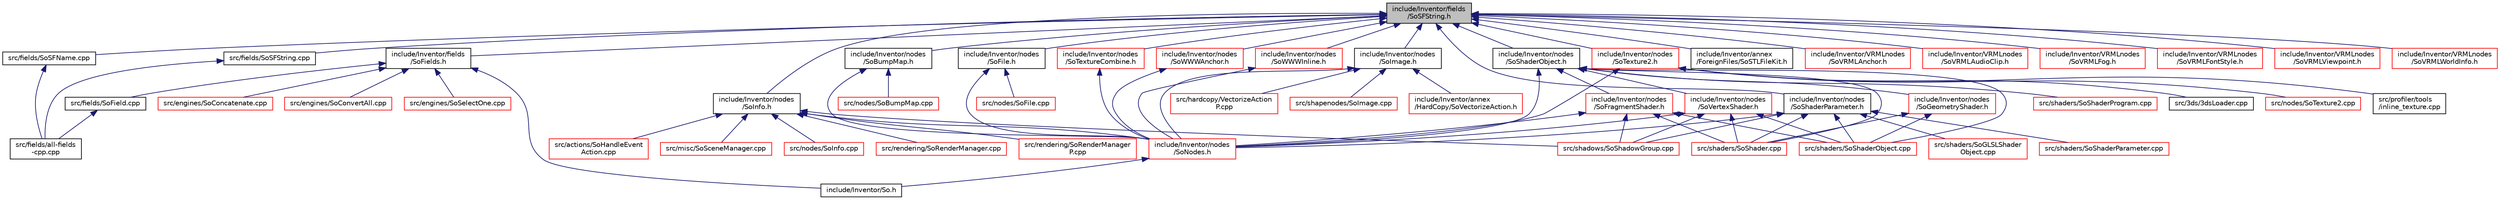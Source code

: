 digraph "include/Inventor/fields/SoSFString.h"
{
 // LATEX_PDF_SIZE
  edge [fontname="Helvetica",fontsize="10",labelfontname="Helvetica",labelfontsize="10"];
  node [fontname="Helvetica",fontsize="10",shape=record];
  Node1 [label="include/Inventor/fields\l/SoSFString.h",height=0.2,width=0.4,color="black", fillcolor="grey75", style="filled", fontcolor="black",tooltip=" "];
  Node1 -> Node2 [dir="back",color="midnightblue",fontsize="10",style="solid",fontname="Helvetica"];
  Node2 [label="src/fields/SoSFName.cpp",height=0.2,width=0.4,color="black", fillcolor="white", style="filled",URL="$SoSFName_8cpp.html",tooltip=" "];
  Node2 -> Node3 [dir="back",color="midnightblue",fontsize="10",style="solid",fontname="Helvetica"];
  Node3 [label="src/fields/all-fields\l-cpp.cpp",height=0.2,width=0.4,color="black", fillcolor="white", style="filled",URL="$all-fields-cpp_8cpp.html",tooltip=" "];
  Node1 -> Node4 [dir="back",color="midnightblue",fontsize="10",style="solid",fontname="Helvetica"];
  Node4 [label="src/fields/SoSFString.cpp",height=0.2,width=0.4,color="black", fillcolor="white", style="filled",URL="$SoSFString_8cpp.html",tooltip=" "];
  Node4 -> Node3 [dir="back",color="midnightblue",fontsize="10",style="solid",fontname="Helvetica"];
  Node1 -> Node5 [dir="back",color="midnightblue",fontsize="10",style="solid",fontname="Helvetica"];
  Node5 [label="include/Inventor/annex\l/ForeignFiles/SoSTLFileKit.h",height=0.2,width=0.4,color="black", fillcolor="white", style="filled",URL="$SoSTLFileKit_8h.html",tooltip=" "];
  Node1 -> Node6 [dir="back",color="midnightblue",fontsize="10",style="solid",fontname="Helvetica"];
  Node6 [label="include/Inventor/fields\l/SoFields.h",height=0.2,width=0.4,color="black", fillcolor="white", style="filled",URL="$SoFields_8h.html",tooltip=" "];
  Node6 -> Node7 [dir="back",color="midnightblue",fontsize="10",style="solid",fontname="Helvetica"];
  Node7 [label="src/engines/SoConcatenate.cpp",height=0.2,width=0.4,color="red", fillcolor="white", style="filled",URL="$SoConcatenate_8cpp.html",tooltip=" "];
  Node6 -> Node9 [dir="back",color="midnightblue",fontsize="10",style="solid",fontname="Helvetica"];
  Node9 [label="src/engines/SoConvertAll.cpp",height=0.2,width=0.4,color="red", fillcolor="white", style="filled",URL="$SoConvertAll_8cpp.html",tooltip=" "];
  Node6 -> Node10 [dir="back",color="midnightblue",fontsize="10",style="solid",fontname="Helvetica"];
  Node10 [label="src/engines/SoSelectOne.cpp",height=0.2,width=0.4,color="red", fillcolor="white", style="filled",URL="$SoSelectOne_8cpp.html",tooltip=" "];
  Node6 -> Node11 [dir="back",color="midnightblue",fontsize="10",style="solid",fontname="Helvetica"];
  Node11 [label="src/fields/SoField.cpp",height=0.2,width=0.4,color="black", fillcolor="white", style="filled",URL="$SoField_8cpp.html",tooltip=" "];
  Node11 -> Node3 [dir="back",color="midnightblue",fontsize="10",style="solid",fontname="Helvetica"];
  Node6 -> Node12 [dir="back",color="midnightblue",fontsize="10",style="solid",fontname="Helvetica"];
  Node12 [label="include/Inventor/So.h",height=0.2,width=0.4,color="black", fillcolor="white", style="filled",URL="$So_8h.html",tooltip=" "];
  Node1 -> Node13 [dir="back",color="midnightblue",fontsize="10",style="solid",fontname="Helvetica"];
  Node13 [label="include/Inventor/nodes\l/SoBumpMap.h",height=0.2,width=0.4,color="black", fillcolor="white", style="filled",URL="$SoBumpMap_8h.html",tooltip=" "];
  Node13 -> Node14 [dir="back",color="midnightblue",fontsize="10",style="solid",fontname="Helvetica"];
  Node14 [label="src/nodes/SoBumpMap.cpp",height=0.2,width=0.4,color="red", fillcolor="white", style="filled",URL="$SoBumpMap_8cpp.html",tooltip=" "];
  Node13 -> Node16 [dir="back",color="midnightblue",fontsize="10",style="solid",fontname="Helvetica"];
  Node16 [label="include/Inventor/nodes\l/SoNodes.h",height=0.2,width=0.4,color="red", fillcolor="white", style="filled",URL="$SoNodes_8h.html",tooltip=" "];
  Node16 -> Node12 [dir="back",color="midnightblue",fontsize="10",style="solid",fontname="Helvetica"];
  Node1 -> Node21 [dir="back",color="midnightblue",fontsize="10",style="solid",fontname="Helvetica"];
  Node21 [label="include/Inventor/nodes\l/SoFile.h",height=0.2,width=0.4,color="black", fillcolor="white", style="filled",URL="$SoFile_8h.html",tooltip=" "];
  Node21 -> Node22 [dir="back",color="midnightblue",fontsize="10",style="solid",fontname="Helvetica"];
  Node22 [label="src/nodes/SoFile.cpp",height=0.2,width=0.4,color="red", fillcolor="white", style="filled",URL="$SoFile_8cpp.html",tooltip=" "];
  Node21 -> Node16 [dir="back",color="midnightblue",fontsize="10",style="solid",fontname="Helvetica"];
  Node1 -> Node23 [dir="back",color="midnightblue",fontsize="10",style="solid",fontname="Helvetica"];
  Node23 [label="include/Inventor/nodes\l/SoImage.h",height=0.2,width=0.4,color="black", fillcolor="white", style="filled",URL="$SoImage_8h.html",tooltip=" "];
  Node23 -> Node24 [dir="back",color="midnightblue",fontsize="10",style="solid",fontname="Helvetica"];
  Node24 [label="src/hardcopy/VectorizeAction\lP.cpp",height=0.2,width=0.4,color="red", fillcolor="white", style="filled",URL="$VectorizeActionP_8cpp.html",tooltip=" "];
  Node23 -> Node26 [dir="back",color="midnightblue",fontsize="10",style="solid",fontname="Helvetica"];
  Node26 [label="src/shapenodes/SoImage.cpp",height=0.2,width=0.4,color="red", fillcolor="white", style="filled",URL="$SoImage_8cpp.html",tooltip=" "];
  Node23 -> Node28 [dir="back",color="midnightblue",fontsize="10",style="solid",fontname="Helvetica"];
  Node28 [label="include/Inventor/annex\l/HardCopy/SoVectorizeAction.h",height=0.2,width=0.4,color="red", fillcolor="white", style="filled",URL="$SoVectorizeAction_8h.html",tooltip=" "];
  Node23 -> Node16 [dir="back",color="midnightblue",fontsize="10",style="solid",fontname="Helvetica"];
  Node1 -> Node34 [dir="back",color="midnightblue",fontsize="10",style="solid",fontname="Helvetica"];
  Node34 [label="include/Inventor/nodes\l/SoInfo.h",height=0.2,width=0.4,color="black", fillcolor="white", style="filled",URL="$SoInfo_8h.html",tooltip=" "];
  Node34 -> Node35 [dir="back",color="midnightblue",fontsize="10",style="solid",fontname="Helvetica"];
  Node35 [label="src/actions/SoHandleEvent\lAction.cpp",height=0.2,width=0.4,color="red", fillcolor="white", style="filled",URL="$SoHandleEventAction_8cpp.html",tooltip=" "];
  Node34 -> Node36 [dir="back",color="midnightblue",fontsize="10",style="solid",fontname="Helvetica"];
  Node36 [label="src/misc/SoSceneManager.cpp",height=0.2,width=0.4,color="red", fillcolor="white", style="filled",URL="$SoSceneManager_8cpp.html",tooltip=" "];
  Node34 -> Node38 [dir="back",color="midnightblue",fontsize="10",style="solid",fontname="Helvetica"];
  Node38 [label="src/nodes/SoInfo.cpp",height=0.2,width=0.4,color="red", fillcolor="white", style="filled",URL="$SoInfo_8cpp.html",tooltip=" "];
  Node34 -> Node39 [dir="back",color="midnightblue",fontsize="10",style="solid",fontname="Helvetica"];
  Node39 [label="src/rendering/SoRenderManager.cpp",height=0.2,width=0.4,color="red", fillcolor="white", style="filled",URL="$SoRenderManager_8cpp.html",tooltip=" "];
  Node34 -> Node41 [dir="back",color="midnightblue",fontsize="10",style="solid",fontname="Helvetica"];
  Node41 [label="src/rendering/SoRenderManager\lP.cpp",height=0.2,width=0.4,color="red", fillcolor="white", style="filled",URL="$SoRenderManagerP_8cpp.html",tooltip=" "];
  Node34 -> Node42 [dir="back",color="midnightblue",fontsize="10",style="solid",fontname="Helvetica"];
  Node42 [label="src/shadows/SoShadowGroup.cpp",height=0.2,width=0.4,color="red", fillcolor="white", style="filled",URL="$SoShadowGroup_8cpp.html",tooltip=" "];
  Node34 -> Node16 [dir="back",color="midnightblue",fontsize="10",style="solid",fontname="Helvetica"];
  Node1 -> Node44 [dir="back",color="midnightblue",fontsize="10",style="solid",fontname="Helvetica"];
  Node44 [label="include/Inventor/nodes\l/SoShaderObject.h",height=0.2,width=0.4,color="black", fillcolor="white", style="filled",URL="$SoShaderObject_8h.html",tooltip=" "];
  Node44 -> Node45 [dir="back",color="midnightblue",fontsize="10",style="solid",fontname="Helvetica"];
  Node45 [label="src/shaders/SoShader.cpp",height=0.2,width=0.4,color="red", fillcolor="white", style="filled",URL="$SoShader_8cpp.html",tooltip=" "];
  Node44 -> Node47 [dir="back",color="midnightblue",fontsize="10",style="solid",fontname="Helvetica"];
  Node47 [label="src/shaders/SoShaderObject.cpp",height=0.2,width=0.4,color="red", fillcolor="white", style="filled",URL="$SoShaderObject_8cpp.html",tooltip=" "];
  Node44 -> Node48 [dir="back",color="midnightblue",fontsize="10",style="solid",fontname="Helvetica"];
  Node48 [label="src/shaders/SoShaderProgram.cpp",height=0.2,width=0.4,color="red", fillcolor="white", style="filled",URL="$SoShaderProgram_8cpp.html",tooltip=" "];
  Node44 -> Node49 [dir="back",color="midnightblue",fontsize="10",style="solid",fontname="Helvetica"];
  Node49 [label="include/Inventor/nodes\l/SoFragmentShader.h",height=0.2,width=0.4,color="red", fillcolor="white", style="filled",URL="$SoFragmentShader_8h.html",tooltip=" "];
  Node49 -> Node45 [dir="back",color="midnightblue",fontsize="10",style="solid",fontname="Helvetica"];
  Node49 -> Node47 [dir="back",color="midnightblue",fontsize="10",style="solid",fontname="Helvetica"];
  Node49 -> Node42 [dir="back",color="midnightblue",fontsize="10",style="solid",fontname="Helvetica"];
  Node49 -> Node16 [dir="back",color="midnightblue",fontsize="10",style="solid",fontname="Helvetica"];
  Node44 -> Node51 [dir="back",color="midnightblue",fontsize="10",style="solid",fontname="Helvetica"];
  Node51 [label="include/Inventor/nodes\l/SoGeometryShader.h",height=0.2,width=0.4,color="red", fillcolor="white", style="filled",URL="$SoGeometryShader_8h.html",tooltip=" "];
  Node51 -> Node45 [dir="back",color="midnightblue",fontsize="10",style="solid",fontname="Helvetica"];
  Node51 -> Node47 [dir="back",color="midnightblue",fontsize="10",style="solid",fontname="Helvetica"];
  Node44 -> Node16 [dir="back",color="midnightblue",fontsize="10",style="solid",fontname="Helvetica"];
  Node44 -> Node53 [dir="back",color="midnightblue",fontsize="10",style="solid",fontname="Helvetica"];
  Node53 [label="include/Inventor/nodes\l/SoVertexShader.h",height=0.2,width=0.4,color="red", fillcolor="white", style="filled",URL="$SoVertexShader_8h.html",tooltip=" "];
  Node53 -> Node45 [dir="back",color="midnightblue",fontsize="10",style="solid",fontname="Helvetica"];
  Node53 -> Node47 [dir="back",color="midnightblue",fontsize="10",style="solid",fontname="Helvetica"];
  Node53 -> Node42 [dir="back",color="midnightblue",fontsize="10",style="solid",fontname="Helvetica"];
  Node53 -> Node16 [dir="back",color="midnightblue",fontsize="10",style="solid",fontname="Helvetica"];
  Node1 -> Node55 [dir="back",color="midnightblue",fontsize="10",style="solid",fontname="Helvetica"];
  Node55 [label="include/Inventor/nodes\l/SoShaderParameter.h",height=0.2,width=0.4,color="black", fillcolor="white", style="filled",URL="$SoShaderParameter_8h.html",tooltip=" "];
  Node55 -> Node56 [dir="back",color="midnightblue",fontsize="10",style="solid",fontname="Helvetica"];
  Node56 [label="src/shaders/SoGLSLShader\lObject.cpp",height=0.2,width=0.4,color="red", fillcolor="white", style="filled",URL="$SoGLSLShaderObject_8cpp.html",tooltip=" "];
  Node55 -> Node45 [dir="back",color="midnightblue",fontsize="10",style="solid",fontname="Helvetica"];
  Node55 -> Node47 [dir="back",color="midnightblue",fontsize="10",style="solid",fontname="Helvetica"];
  Node55 -> Node57 [dir="back",color="midnightblue",fontsize="10",style="solid",fontname="Helvetica"];
  Node57 [label="src/shaders/SoShaderParameter.cpp",height=0.2,width=0.4,color="red", fillcolor="white", style="filled",URL="$SoShaderParameter_8cpp.html",tooltip=" "];
  Node55 -> Node42 [dir="back",color="midnightblue",fontsize="10",style="solid",fontname="Helvetica"];
  Node55 -> Node16 [dir="back",color="midnightblue",fontsize="10",style="solid",fontname="Helvetica"];
  Node1 -> Node58 [dir="back",color="midnightblue",fontsize="10",style="solid",fontname="Helvetica"];
  Node58 [label="include/Inventor/nodes\l/SoTexture2.h",height=0.2,width=0.4,color="red", fillcolor="white", style="filled",URL="$SoTexture2_8h.html",tooltip=" "];
  Node58 -> Node59 [dir="back",color="midnightblue",fontsize="10",style="solid",fontname="Helvetica"];
  Node59 [label="src/3ds/3dsLoader.cpp",height=0.2,width=0.4,color="black", fillcolor="white", style="filled",URL="$3dsLoader_8cpp.html",tooltip=" "];
  Node58 -> Node60 [dir="back",color="midnightblue",fontsize="10",style="solid",fontname="Helvetica"];
  Node60 [label="src/nodes/SoTexture2.cpp",height=0.2,width=0.4,color="red", fillcolor="white", style="filled",URL="$SoTexture2_8cpp.html",tooltip=" "];
  Node58 -> Node61 [dir="back",color="midnightblue",fontsize="10",style="solid",fontname="Helvetica"];
  Node61 [label="src/profiler/tools\l/inline_texture.cpp",height=0.2,width=0.4,color="black", fillcolor="white", style="filled",URL="$inline__texture_8cpp.html",tooltip=" "];
  Node58 -> Node16 [dir="back",color="midnightblue",fontsize="10",style="solid",fontname="Helvetica"];
  Node1 -> Node142 [dir="back",color="midnightblue",fontsize="10",style="solid",fontname="Helvetica"];
  Node142 [label="include/Inventor/nodes\l/SoTextureCombine.h",height=0.2,width=0.4,color="red", fillcolor="white", style="filled",URL="$SoTextureCombine_8h.html",tooltip=" "];
  Node142 -> Node16 [dir="back",color="midnightblue",fontsize="10",style="solid",fontname="Helvetica"];
  Node1 -> Node143 [dir="back",color="midnightblue",fontsize="10",style="solid",fontname="Helvetica"];
  Node143 [label="include/Inventor/nodes\l/SoWWWAnchor.h",height=0.2,width=0.4,color="red", fillcolor="white", style="filled",URL="$SoWWWAnchor_8h.html",tooltip=" "];
  Node143 -> Node16 [dir="back",color="midnightblue",fontsize="10",style="solid",fontname="Helvetica"];
  Node1 -> Node137 [dir="back",color="midnightblue",fontsize="10",style="solid",fontname="Helvetica"];
  Node137 [label="include/Inventor/nodes\l/SoWWWInline.h",height=0.2,width=0.4,color="red", fillcolor="white", style="filled",URL="$SoWWWInline_8h.html",tooltip=" "];
  Node137 -> Node16 [dir="back",color="midnightblue",fontsize="10",style="solid",fontname="Helvetica"];
  Node1 -> Node145 [dir="back",color="midnightblue",fontsize="10",style="solid",fontname="Helvetica"];
  Node145 [label="include/Inventor/VRMLnodes\l/SoVRMLAnchor.h",height=0.2,width=0.4,color="red", fillcolor="white", style="filled",URL="$SoVRMLAnchor_8h.html",tooltip=" "];
  Node1 -> Node146 [dir="back",color="midnightblue",fontsize="10",style="solid",fontname="Helvetica"];
  Node146 [label="include/Inventor/VRMLnodes\l/SoVRMLAudioClip.h",height=0.2,width=0.4,color="red", fillcolor="white", style="filled",URL="$SoVRMLAudioClip_8h.html",tooltip=" "];
  Node1 -> Node147 [dir="back",color="midnightblue",fontsize="10",style="solid",fontname="Helvetica"];
  Node147 [label="include/Inventor/VRMLnodes\l/SoVRMLFog.h",height=0.2,width=0.4,color="red", fillcolor="white", style="filled",URL="$SoVRMLFog_8h.html",tooltip=" "];
  Node1 -> Node139 [dir="back",color="midnightblue",fontsize="10",style="solid",fontname="Helvetica"];
  Node139 [label="include/Inventor/VRMLnodes\l/SoVRMLFontStyle.h",height=0.2,width=0.4,color="red", fillcolor="white", style="filled",URL="$SoVRMLFontStyle_8h.html",tooltip=" "];
  Node1 -> Node148 [dir="back",color="midnightblue",fontsize="10",style="solid",fontname="Helvetica"];
  Node148 [label="include/Inventor/VRMLnodes\l/SoVRMLViewpoint.h",height=0.2,width=0.4,color="red", fillcolor="white", style="filled",URL="$SoVRMLViewpoint_8h.html",tooltip=" "];
  Node1 -> Node149 [dir="back",color="midnightblue",fontsize="10",style="solid",fontname="Helvetica"];
  Node149 [label="include/Inventor/VRMLnodes\l/SoVRMLWorldInfo.h",height=0.2,width=0.4,color="red", fillcolor="white", style="filled",URL="$SoVRMLWorldInfo_8h.html",tooltip=" "];
}
